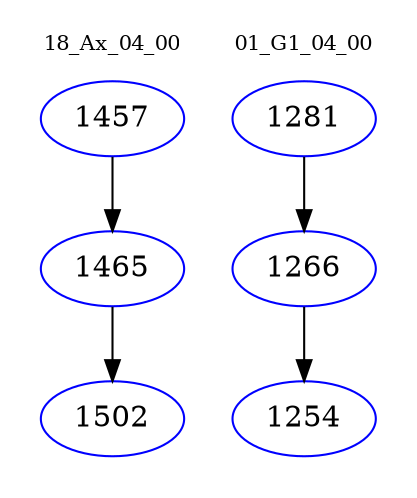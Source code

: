 digraph{
subgraph cluster_0 {
color = white
label = "18_Ax_04_00";
fontsize=10;
T0_1457 [label="1457", color="blue"]
T0_1457 -> T0_1465 [color="black"]
T0_1465 [label="1465", color="blue"]
T0_1465 -> T0_1502 [color="black"]
T0_1502 [label="1502", color="blue"]
}
subgraph cluster_1 {
color = white
label = "01_G1_04_00";
fontsize=10;
T1_1281 [label="1281", color="blue"]
T1_1281 -> T1_1266 [color="black"]
T1_1266 [label="1266", color="blue"]
T1_1266 -> T1_1254 [color="black"]
T1_1254 [label="1254", color="blue"]
}
}
